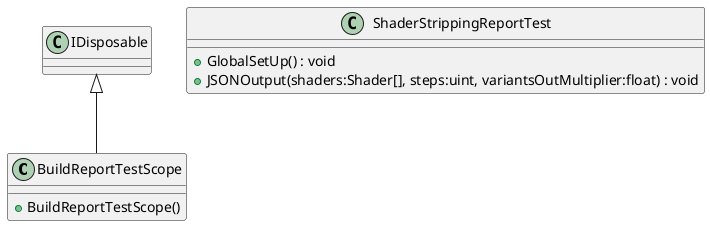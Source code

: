 @startuml
class BuildReportTestScope {
    + BuildReportTestScope()
}
class ShaderStrippingReportTest {
    + GlobalSetUp() : void
    + JSONOutput(shaders:Shader[], steps:uint, variantsOutMultiplier:float) : void
}
IDisposable <|-- BuildReportTestScope
@enduml
